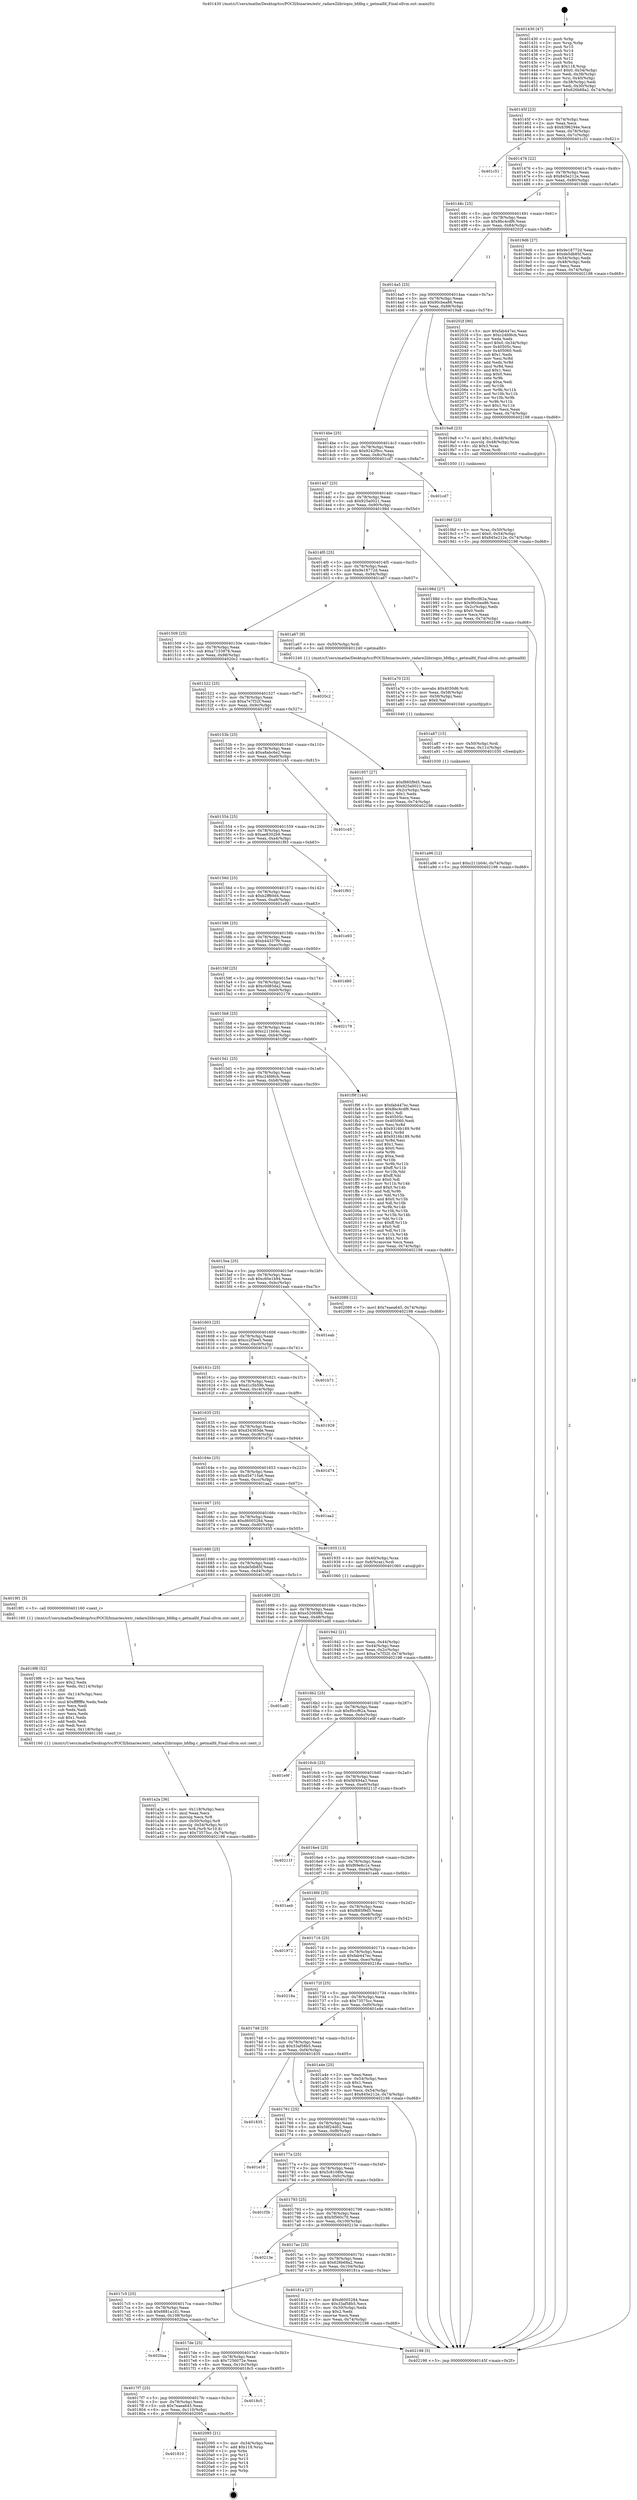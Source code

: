 digraph "0x401430" {
  label = "0x401430 (/mnt/c/Users/mathe/Desktop/tcc/POCII/binaries/extr_radare2libriopio_bfdbg.c_getmalfd_Final-ollvm.out::main(0))"
  labelloc = "t"
  node[shape=record]

  Entry [label="",width=0.3,height=0.3,shape=circle,fillcolor=black,style=filled]
  "0x40145f" [label="{
     0x40145f [23]\l
     | [instrs]\l
     &nbsp;&nbsp;0x40145f \<+3\>: mov -0x74(%rbp),%eax\l
     &nbsp;&nbsp;0x401462 \<+2\>: mov %eax,%ecx\l
     &nbsp;&nbsp;0x401464 \<+6\>: sub $0x8396294e,%ecx\l
     &nbsp;&nbsp;0x40146a \<+3\>: mov %eax,-0x78(%rbp)\l
     &nbsp;&nbsp;0x40146d \<+3\>: mov %ecx,-0x7c(%rbp)\l
     &nbsp;&nbsp;0x401470 \<+6\>: je 0000000000401c51 \<main+0x821\>\l
  }"]
  "0x401c51" [label="{
     0x401c51\l
  }", style=dashed]
  "0x401476" [label="{
     0x401476 [22]\l
     | [instrs]\l
     &nbsp;&nbsp;0x401476 \<+5\>: jmp 000000000040147b \<main+0x4b\>\l
     &nbsp;&nbsp;0x40147b \<+3\>: mov -0x78(%rbp),%eax\l
     &nbsp;&nbsp;0x40147e \<+5\>: sub $0x845e212e,%eax\l
     &nbsp;&nbsp;0x401483 \<+3\>: mov %eax,-0x80(%rbp)\l
     &nbsp;&nbsp;0x401486 \<+6\>: je 00000000004019d6 \<main+0x5a6\>\l
  }"]
  Exit [label="",width=0.3,height=0.3,shape=circle,fillcolor=black,style=filled,peripheries=2]
  "0x4019d6" [label="{
     0x4019d6 [27]\l
     | [instrs]\l
     &nbsp;&nbsp;0x4019d6 \<+5\>: mov $0x9e18772d,%eax\l
     &nbsp;&nbsp;0x4019db \<+5\>: mov $0xde5db85f,%ecx\l
     &nbsp;&nbsp;0x4019e0 \<+3\>: mov -0x54(%rbp),%edx\l
     &nbsp;&nbsp;0x4019e3 \<+3\>: cmp -0x48(%rbp),%edx\l
     &nbsp;&nbsp;0x4019e6 \<+3\>: cmovl %ecx,%eax\l
     &nbsp;&nbsp;0x4019e9 \<+3\>: mov %eax,-0x74(%rbp)\l
     &nbsp;&nbsp;0x4019ec \<+5\>: jmp 0000000000402198 \<main+0xd68\>\l
  }"]
  "0x40148c" [label="{
     0x40148c [25]\l
     | [instrs]\l
     &nbsp;&nbsp;0x40148c \<+5\>: jmp 0000000000401491 \<main+0x61\>\l
     &nbsp;&nbsp;0x401491 \<+3\>: mov -0x78(%rbp),%eax\l
     &nbsp;&nbsp;0x401494 \<+5\>: sub $0x8bc4cdf6,%eax\l
     &nbsp;&nbsp;0x401499 \<+6\>: mov %eax,-0x84(%rbp)\l
     &nbsp;&nbsp;0x40149f \<+6\>: je 000000000040202f \<main+0xbff\>\l
  }"]
  "0x401810" [label="{
     0x401810\l
  }", style=dashed]
  "0x40202f" [label="{
     0x40202f [90]\l
     | [instrs]\l
     &nbsp;&nbsp;0x40202f \<+5\>: mov $0xfab447ec,%eax\l
     &nbsp;&nbsp;0x402034 \<+5\>: mov $0xc24fd6cb,%ecx\l
     &nbsp;&nbsp;0x402039 \<+2\>: xor %edx,%edx\l
     &nbsp;&nbsp;0x40203b \<+7\>: movl $0x0,-0x34(%rbp)\l
     &nbsp;&nbsp;0x402042 \<+7\>: mov 0x40505c,%esi\l
     &nbsp;&nbsp;0x402049 \<+7\>: mov 0x405060,%edi\l
     &nbsp;&nbsp;0x402050 \<+3\>: sub $0x1,%edx\l
     &nbsp;&nbsp;0x402053 \<+3\>: mov %esi,%r8d\l
     &nbsp;&nbsp;0x402056 \<+3\>: add %edx,%r8d\l
     &nbsp;&nbsp;0x402059 \<+4\>: imul %r8d,%esi\l
     &nbsp;&nbsp;0x40205d \<+3\>: and $0x1,%esi\l
     &nbsp;&nbsp;0x402060 \<+3\>: cmp $0x0,%esi\l
     &nbsp;&nbsp;0x402063 \<+4\>: sete %r9b\l
     &nbsp;&nbsp;0x402067 \<+3\>: cmp $0xa,%edi\l
     &nbsp;&nbsp;0x40206a \<+4\>: setl %r10b\l
     &nbsp;&nbsp;0x40206e \<+3\>: mov %r9b,%r11b\l
     &nbsp;&nbsp;0x402071 \<+3\>: and %r10b,%r11b\l
     &nbsp;&nbsp;0x402074 \<+3\>: xor %r10b,%r9b\l
     &nbsp;&nbsp;0x402077 \<+3\>: or %r9b,%r11b\l
     &nbsp;&nbsp;0x40207a \<+4\>: test $0x1,%r11b\l
     &nbsp;&nbsp;0x40207e \<+3\>: cmovne %ecx,%eax\l
     &nbsp;&nbsp;0x402081 \<+3\>: mov %eax,-0x74(%rbp)\l
     &nbsp;&nbsp;0x402084 \<+5\>: jmp 0000000000402198 \<main+0xd68\>\l
  }"]
  "0x4014a5" [label="{
     0x4014a5 [25]\l
     | [instrs]\l
     &nbsp;&nbsp;0x4014a5 \<+5\>: jmp 00000000004014aa \<main+0x7a\>\l
     &nbsp;&nbsp;0x4014aa \<+3\>: mov -0x78(%rbp),%eax\l
     &nbsp;&nbsp;0x4014ad \<+5\>: sub $0x90cbea86,%eax\l
     &nbsp;&nbsp;0x4014b2 \<+6\>: mov %eax,-0x88(%rbp)\l
     &nbsp;&nbsp;0x4014b8 \<+6\>: je 00000000004019a8 \<main+0x578\>\l
  }"]
  "0x402095" [label="{
     0x402095 [21]\l
     | [instrs]\l
     &nbsp;&nbsp;0x402095 \<+3\>: mov -0x34(%rbp),%eax\l
     &nbsp;&nbsp;0x402098 \<+7\>: add $0x118,%rsp\l
     &nbsp;&nbsp;0x40209f \<+1\>: pop %rbx\l
     &nbsp;&nbsp;0x4020a0 \<+2\>: pop %r12\l
     &nbsp;&nbsp;0x4020a2 \<+2\>: pop %r13\l
     &nbsp;&nbsp;0x4020a4 \<+2\>: pop %r14\l
     &nbsp;&nbsp;0x4020a6 \<+2\>: pop %r15\l
     &nbsp;&nbsp;0x4020a8 \<+1\>: pop %rbp\l
     &nbsp;&nbsp;0x4020a9 \<+1\>: ret\l
  }"]
  "0x4019a8" [label="{
     0x4019a8 [23]\l
     | [instrs]\l
     &nbsp;&nbsp;0x4019a8 \<+7\>: movl $0x1,-0x48(%rbp)\l
     &nbsp;&nbsp;0x4019af \<+4\>: movslq -0x48(%rbp),%rax\l
     &nbsp;&nbsp;0x4019b3 \<+4\>: shl $0x3,%rax\l
     &nbsp;&nbsp;0x4019b7 \<+3\>: mov %rax,%rdi\l
     &nbsp;&nbsp;0x4019ba \<+5\>: call 0000000000401050 \<malloc@plt\>\l
     | [calls]\l
     &nbsp;&nbsp;0x401050 \{1\} (unknown)\l
  }"]
  "0x4014be" [label="{
     0x4014be [25]\l
     | [instrs]\l
     &nbsp;&nbsp;0x4014be \<+5\>: jmp 00000000004014c3 \<main+0x93\>\l
     &nbsp;&nbsp;0x4014c3 \<+3\>: mov -0x78(%rbp),%eax\l
     &nbsp;&nbsp;0x4014c6 \<+5\>: sub $0x9242f9cc,%eax\l
     &nbsp;&nbsp;0x4014cb \<+6\>: mov %eax,-0x8c(%rbp)\l
     &nbsp;&nbsp;0x4014d1 \<+6\>: je 0000000000401cd7 \<main+0x8a7\>\l
  }"]
  "0x4017f7" [label="{
     0x4017f7 [25]\l
     | [instrs]\l
     &nbsp;&nbsp;0x4017f7 \<+5\>: jmp 00000000004017fc \<main+0x3cc\>\l
     &nbsp;&nbsp;0x4017fc \<+3\>: mov -0x78(%rbp),%eax\l
     &nbsp;&nbsp;0x4017ff \<+5\>: sub $0x7eaea645,%eax\l
     &nbsp;&nbsp;0x401804 \<+6\>: mov %eax,-0x110(%rbp)\l
     &nbsp;&nbsp;0x40180a \<+6\>: je 0000000000402095 \<main+0xc65\>\l
  }"]
  "0x401cd7" [label="{
     0x401cd7\l
  }", style=dashed]
  "0x4014d7" [label="{
     0x4014d7 [25]\l
     | [instrs]\l
     &nbsp;&nbsp;0x4014d7 \<+5\>: jmp 00000000004014dc \<main+0xac\>\l
     &nbsp;&nbsp;0x4014dc \<+3\>: mov -0x78(%rbp),%eax\l
     &nbsp;&nbsp;0x4014df \<+5\>: sub $0x925a0021,%eax\l
     &nbsp;&nbsp;0x4014e4 \<+6\>: mov %eax,-0x90(%rbp)\l
     &nbsp;&nbsp;0x4014ea \<+6\>: je 000000000040198d \<main+0x55d\>\l
  }"]
  "0x4018c5" [label="{
     0x4018c5\l
  }", style=dashed]
  "0x40198d" [label="{
     0x40198d [27]\l
     | [instrs]\l
     &nbsp;&nbsp;0x40198d \<+5\>: mov $0xf0ccf62a,%eax\l
     &nbsp;&nbsp;0x401992 \<+5\>: mov $0x90cbea86,%ecx\l
     &nbsp;&nbsp;0x401997 \<+3\>: mov -0x2c(%rbp),%edx\l
     &nbsp;&nbsp;0x40199a \<+3\>: cmp $0x0,%edx\l
     &nbsp;&nbsp;0x40199d \<+3\>: cmove %ecx,%eax\l
     &nbsp;&nbsp;0x4019a0 \<+3\>: mov %eax,-0x74(%rbp)\l
     &nbsp;&nbsp;0x4019a3 \<+5\>: jmp 0000000000402198 \<main+0xd68\>\l
  }"]
  "0x4014f0" [label="{
     0x4014f0 [25]\l
     | [instrs]\l
     &nbsp;&nbsp;0x4014f0 \<+5\>: jmp 00000000004014f5 \<main+0xc5\>\l
     &nbsp;&nbsp;0x4014f5 \<+3\>: mov -0x78(%rbp),%eax\l
     &nbsp;&nbsp;0x4014f8 \<+5\>: sub $0x9e18772d,%eax\l
     &nbsp;&nbsp;0x4014fd \<+6\>: mov %eax,-0x94(%rbp)\l
     &nbsp;&nbsp;0x401503 \<+6\>: je 0000000000401a67 \<main+0x637\>\l
  }"]
  "0x4017de" [label="{
     0x4017de [25]\l
     | [instrs]\l
     &nbsp;&nbsp;0x4017de \<+5\>: jmp 00000000004017e3 \<main+0x3b3\>\l
     &nbsp;&nbsp;0x4017e3 \<+3\>: mov -0x78(%rbp),%eax\l
     &nbsp;&nbsp;0x4017e6 \<+5\>: sub $0x7256072e,%eax\l
     &nbsp;&nbsp;0x4017eb \<+6\>: mov %eax,-0x10c(%rbp)\l
     &nbsp;&nbsp;0x4017f1 \<+6\>: je 00000000004018c5 \<main+0x495\>\l
  }"]
  "0x401a67" [label="{
     0x401a67 [9]\l
     | [instrs]\l
     &nbsp;&nbsp;0x401a67 \<+4\>: mov -0x50(%rbp),%rdi\l
     &nbsp;&nbsp;0x401a6b \<+5\>: call 0000000000401240 \<getmalfd\>\l
     | [calls]\l
     &nbsp;&nbsp;0x401240 \{1\} (/mnt/c/Users/mathe/Desktop/tcc/POCII/binaries/extr_radare2libriopio_bfdbg.c_getmalfd_Final-ollvm.out::getmalfd)\l
  }"]
  "0x401509" [label="{
     0x401509 [25]\l
     | [instrs]\l
     &nbsp;&nbsp;0x401509 \<+5\>: jmp 000000000040150e \<main+0xde\>\l
     &nbsp;&nbsp;0x40150e \<+3\>: mov -0x78(%rbp),%eax\l
     &nbsp;&nbsp;0x401511 \<+5\>: sub $0xa7153878,%eax\l
     &nbsp;&nbsp;0x401516 \<+6\>: mov %eax,-0x98(%rbp)\l
     &nbsp;&nbsp;0x40151c \<+6\>: je 00000000004020c2 \<main+0xc92\>\l
  }"]
  "0x4020aa" [label="{
     0x4020aa\l
  }", style=dashed]
  "0x4020c2" [label="{
     0x4020c2\l
  }", style=dashed]
  "0x401522" [label="{
     0x401522 [25]\l
     | [instrs]\l
     &nbsp;&nbsp;0x401522 \<+5\>: jmp 0000000000401527 \<main+0xf7\>\l
     &nbsp;&nbsp;0x401527 \<+3\>: mov -0x78(%rbp),%eax\l
     &nbsp;&nbsp;0x40152a \<+5\>: sub $0xa7e7f32f,%eax\l
     &nbsp;&nbsp;0x40152f \<+6\>: mov %eax,-0x9c(%rbp)\l
     &nbsp;&nbsp;0x401535 \<+6\>: je 0000000000401957 \<main+0x527\>\l
  }"]
  "0x401a96" [label="{
     0x401a96 [12]\l
     | [instrs]\l
     &nbsp;&nbsp;0x401a96 \<+7\>: movl $0xc211b04c,-0x74(%rbp)\l
     &nbsp;&nbsp;0x401a9d \<+5\>: jmp 0000000000402198 \<main+0xd68\>\l
  }"]
  "0x401957" [label="{
     0x401957 [27]\l
     | [instrs]\l
     &nbsp;&nbsp;0x401957 \<+5\>: mov $0xf885f9d5,%eax\l
     &nbsp;&nbsp;0x40195c \<+5\>: mov $0x925a0021,%ecx\l
     &nbsp;&nbsp;0x401961 \<+3\>: mov -0x2c(%rbp),%edx\l
     &nbsp;&nbsp;0x401964 \<+3\>: cmp $0x1,%edx\l
     &nbsp;&nbsp;0x401967 \<+3\>: cmovl %ecx,%eax\l
     &nbsp;&nbsp;0x40196a \<+3\>: mov %eax,-0x74(%rbp)\l
     &nbsp;&nbsp;0x40196d \<+5\>: jmp 0000000000402198 \<main+0xd68\>\l
  }"]
  "0x40153b" [label="{
     0x40153b [25]\l
     | [instrs]\l
     &nbsp;&nbsp;0x40153b \<+5\>: jmp 0000000000401540 \<main+0x110\>\l
     &nbsp;&nbsp;0x401540 \<+3\>: mov -0x78(%rbp),%eax\l
     &nbsp;&nbsp;0x401543 \<+5\>: sub $0xa8abc6e2,%eax\l
     &nbsp;&nbsp;0x401548 \<+6\>: mov %eax,-0xa0(%rbp)\l
     &nbsp;&nbsp;0x40154e \<+6\>: je 0000000000401c45 \<main+0x815\>\l
  }"]
  "0x401a87" [label="{
     0x401a87 [15]\l
     | [instrs]\l
     &nbsp;&nbsp;0x401a87 \<+4\>: mov -0x50(%rbp),%rdi\l
     &nbsp;&nbsp;0x401a8b \<+6\>: mov %eax,-0x11c(%rbp)\l
     &nbsp;&nbsp;0x401a91 \<+5\>: call 0000000000401030 \<free@plt\>\l
     | [calls]\l
     &nbsp;&nbsp;0x401030 \{1\} (unknown)\l
  }"]
  "0x401c45" [label="{
     0x401c45\l
  }", style=dashed]
  "0x401554" [label="{
     0x401554 [25]\l
     | [instrs]\l
     &nbsp;&nbsp;0x401554 \<+5\>: jmp 0000000000401559 \<main+0x129\>\l
     &nbsp;&nbsp;0x401559 \<+3\>: mov -0x78(%rbp),%eax\l
     &nbsp;&nbsp;0x40155c \<+5\>: sub $0xae8302b9,%eax\l
     &nbsp;&nbsp;0x401561 \<+6\>: mov %eax,-0xa4(%rbp)\l
     &nbsp;&nbsp;0x401567 \<+6\>: je 0000000000401f93 \<main+0xb63\>\l
  }"]
  "0x401a70" [label="{
     0x401a70 [23]\l
     | [instrs]\l
     &nbsp;&nbsp;0x401a70 \<+10\>: movabs $0x4030d6,%rdi\l
     &nbsp;&nbsp;0x401a7a \<+3\>: mov %eax,-0x58(%rbp)\l
     &nbsp;&nbsp;0x401a7d \<+3\>: mov -0x58(%rbp),%esi\l
     &nbsp;&nbsp;0x401a80 \<+2\>: mov $0x0,%al\l
     &nbsp;&nbsp;0x401a82 \<+5\>: call 0000000000401040 \<printf@plt\>\l
     | [calls]\l
     &nbsp;&nbsp;0x401040 \{1\} (unknown)\l
  }"]
  "0x401f93" [label="{
     0x401f93\l
  }", style=dashed]
  "0x40156d" [label="{
     0x40156d [25]\l
     | [instrs]\l
     &nbsp;&nbsp;0x40156d \<+5\>: jmp 0000000000401572 \<main+0x142\>\l
     &nbsp;&nbsp;0x401572 \<+3\>: mov -0x78(%rbp),%eax\l
     &nbsp;&nbsp;0x401575 \<+5\>: sub $0xb2ff60d4,%eax\l
     &nbsp;&nbsp;0x40157a \<+6\>: mov %eax,-0xa8(%rbp)\l
     &nbsp;&nbsp;0x401580 \<+6\>: je 0000000000401e93 \<main+0xa63\>\l
  }"]
  "0x401a2a" [label="{
     0x401a2a [36]\l
     | [instrs]\l
     &nbsp;&nbsp;0x401a2a \<+6\>: mov -0x118(%rbp),%ecx\l
     &nbsp;&nbsp;0x401a30 \<+3\>: imul %eax,%ecx\l
     &nbsp;&nbsp;0x401a33 \<+3\>: movslq %ecx,%r8\l
     &nbsp;&nbsp;0x401a36 \<+4\>: mov -0x50(%rbp),%r9\l
     &nbsp;&nbsp;0x401a3a \<+4\>: movslq -0x54(%rbp),%r10\l
     &nbsp;&nbsp;0x401a3e \<+4\>: mov %r8,(%r9,%r10,8)\l
     &nbsp;&nbsp;0x401a42 \<+7\>: movl $0x73575cc,-0x74(%rbp)\l
     &nbsp;&nbsp;0x401a49 \<+5\>: jmp 0000000000402198 \<main+0xd68\>\l
  }"]
  "0x401e93" [label="{
     0x401e93\l
  }", style=dashed]
  "0x401586" [label="{
     0x401586 [25]\l
     | [instrs]\l
     &nbsp;&nbsp;0x401586 \<+5\>: jmp 000000000040158b \<main+0x15b\>\l
     &nbsp;&nbsp;0x40158b \<+3\>: mov -0x78(%rbp),%eax\l
     &nbsp;&nbsp;0x40158e \<+5\>: sub $0xb44337f9,%eax\l
     &nbsp;&nbsp;0x401593 \<+6\>: mov %eax,-0xac(%rbp)\l
     &nbsp;&nbsp;0x401599 \<+6\>: je 0000000000401d80 \<main+0x950\>\l
  }"]
  "0x4019f6" [label="{
     0x4019f6 [52]\l
     | [instrs]\l
     &nbsp;&nbsp;0x4019f6 \<+2\>: xor %ecx,%ecx\l
     &nbsp;&nbsp;0x4019f8 \<+5\>: mov $0x2,%edx\l
     &nbsp;&nbsp;0x4019fd \<+6\>: mov %edx,-0x114(%rbp)\l
     &nbsp;&nbsp;0x401a03 \<+1\>: cltd\l
     &nbsp;&nbsp;0x401a04 \<+6\>: mov -0x114(%rbp),%esi\l
     &nbsp;&nbsp;0x401a0a \<+2\>: idiv %esi\l
     &nbsp;&nbsp;0x401a0c \<+6\>: imul $0xfffffffe,%edx,%edx\l
     &nbsp;&nbsp;0x401a12 \<+2\>: mov %ecx,%edi\l
     &nbsp;&nbsp;0x401a14 \<+2\>: sub %edx,%edi\l
     &nbsp;&nbsp;0x401a16 \<+2\>: mov %ecx,%edx\l
     &nbsp;&nbsp;0x401a18 \<+3\>: sub $0x1,%edx\l
     &nbsp;&nbsp;0x401a1b \<+2\>: add %edx,%edi\l
     &nbsp;&nbsp;0x401a1d \<+2\>: sub %edi,%ecx\l
     &nbsp;&nbsp;0x401a1f \<+6\>: mov %ecx,-0x118(%rbp)\l
     &nbsp;&nbsp;0x401a25 \<+5\>: call 0000000000401160 \<next_i\>\l
     | [calls]\l
     &nbsp;&nbsp;0x401160 \{1\} (/mnt/c/Users/mathe/Desktop/tcc/POCII/binaries/extr_radare2libriopio_bfdbg.c_getmalfd_Final-ollvm.out::next_i)\l
  }"]
  "0x401d80" [label="{
     0x401d80\l
  }", style=dashed]
  "0x40159f" [label="{
     0x40159f [25]\l
     | [instrs]\l
     &nbsp;&nbsp;0x40159f \<+5\>: jmp 00000000004015a4 \<main+0x174\>\l
     &nbsp;&nbsp;0x4015a4 \<+3\>: mov -0x78(%rbp),%eax\l
     &nbsp;&nbsp;0x4015a7 \<+5\>: sub $0xc0d85da2,%eax\l
     &nbsp;&nbsp;0x4015ac \<+6\>: mov %eax,-0xb0(%rbp)\l
     &nbsp;&nbsp;0x4015b2 \<+6\>: je 0000000000402179 \<main+0xd49\>\l
  }"]
  "0x4019bf" [label="{
     0x4019bf [23]\l
     | [instrs]\l
     &nbsp;&nbsp;0x4019bf \<+4\>: mov %rax,-0x50(%rbp)\l
     &nbsp;&nbsp;0x4019c3 \<+7\>: movl $0x0,-0x54(%rbp)\l
     &nbsp;&nbsp;0x4019ca \<+7\>: movl $0x845e212e,-0x74(%rbp)\l
     &nbsp;&nbsp;0x4019d1 \<+5\>: jmp 0000000000402198 \<main+0xd68\>\l
  }"]
  "0x402179" [label="{
     0x402179\l
  }", style=dashed]
  "0x4015b8" [label="{
     0x4015b8 [25]\l
     | [instrs]\l
     &nbsp;&nbsp;0x4015b8 \<+5\>: jmp 00000000004015bd \<main+0x18d\>\l
     &nbsp;&nbsp;0x4015bd \<+3\>: mov -0x78(%rbp),%eax\l
     &nbsp;&nbsp;0x4015c0 \<+5\>: sub $0xc211b04c,%eax\l
     &nbsp;&nbsp;0x4015c5 \<+6\>: mov %eax,-0xb4(%rbp)\l
     &nbsp;&nbsp;0x4015cb \<+6\>: je 0000000000401f9f \<main+0xb6f\>\l
  }"]
  "0x401942" [label="{
     0x401942 [21]\l
     | [instrs]\l
     &nbsp;&nbsp;0x401942 \<+3\>: mov %eax,-0x44(%rbp)\l
     &nbsp;&nbsp;0x401945 \<+3\>: mov -0x44(%rbp),%eax\l
     &nbsp;&nbsp;0x401948 \<+3\>: mov %eax,-0x2c(%rbp)\l
     &nbsp;&nbsp;0x40194b \<+7\>: movl $0xa7e7f32f,-0x74(%rbp)\l
     &nbsp;&nbsp;0x401952 \<+5\>: jmp 0000000000402198 \<main+0xd68\>\l
  }"]
  "0x401f9f" [label="{
     0x401f9f [144]\l
     | [instrs]\l
     &nbsp;&nbsp;0x401f9f \<+5\>: mov $0xfab447ec,%eax\l
     &nbsp;&nbsp;0x401fa4 \<+5\>: mov $0x8bc4cdf6,%ecx\l
     &nbsp;&nbsp;0x401fa9 \<+2\>: mov $0x1,%dl\l
     &nbsp;&nbsp;0x401fab \<+7\>: mov 0x40505c,%esi\l
     &nbsp;&nbsp;0x401fb2 \<+7\>: mov 0x405060,%edi\l
     &nbsp;&nbsp;0x401fb9 \<+3\>: mov %esi,%r8d\l
     &nbsp;&nbsp;0x401fbc \<+7\>: sub $0x9316b189,%r8d\l
     &nbsp;&nbsp;0x401fc3 \<+4\>: sub $0x1,%r8d\l
     &nbsp;&nbsp;0x401fc7 \<+7\>: add $0x9316b189,%r8d\l
     &nbsp;&nbsp;0x401fce \<+4\>: imul %r8d,%esi\l
     &nbsp;&nbsp;0x401fd2 \<+3\>: and $0x1,%esi\l
     &nbsp;&nbsp;0x401fd5 \<+3\>: cmp $0x0,%esi\l
     &nbsp;&nbsp;0x401fd8 \<+4\>: sete %r9b\l
     &nbsp;&nbsp;0x401fdc \<+3\>: cmp $0xa,%edi\l
     &nbsp;&nbsp;0x401fdf \<+4\>: setl %r10b\l
     &nbsp;&nbsp;0x401fe3 \<+3\>: mov %r9b,%r11b\l
     &nbsp;&nbsp;0x401fe6 \<+4\>: xor $0xff,%r11b\l
     &nbsp;&nbsp;0x401fea \<+3\>: mov %r10b,%bl\l
     &nbsp;&nbsp;0x401fed \<+3\>: xor $0xff,%bl\l
     &nbsp;&nbsp;0x401ff0 \<+3\>: xor $0x0,%dl\l
     &nbsp;&nbsp;0x401ff3 \<+3\>: mov %r11b,%r14b\l
     &nbsp;&nbsp;0x401ff6 \<+4\>: and $0x0,%r14b\l
     &nbsp;&nbsp;0x401ffa \<+3\>: and %dl,%r9b\l
     &nbsp;&nbsp;0x401ffd \<+3\>: mov %bl,%r15b\l
     &nbsp;&nbsp;0x402000 \<+4\>: and $0x0,%r15b\l
     &nbsp;&nbsp;0x402004 \<+3\>: and %dl,%r10b\l
     &nbsp;&nbsp;0x402007 \<+3\>: or %r9b,%r14b\l
     &nbsp;&nbsp;0x40200a \<+3\>: or %r10b,%r15b\l
     &nbsp;&nbsp;0x40200d \<+3\>: xor %r15b,%r14b\l
     &nbsp;&nbsp;0x402010 \<+3\>: or %bl,%r11b\l
     &nbsp;&nbsp;0x402013 \<+4\>: xor $0xff,%r11b\l
     &nbsp;&nbsp;0x402017 \<+3\>: or $0x0,%dl\l
     &nbsp;&nbsp;0x40201a \<+3\>: and %dl,%r11b\l
     &nbsp;&nbsp;0x40201d \<+3\>: or %r11b,%r14b\l
     &nbsp;&nbsp;0x402020 \<+4\>: test $0x1,%r14b\l
     &nbsp;&nbsp;0x402024 \<+3\>: cmovne %ecx,%eax\l
     &nbsp;&nbsp;0x402027 \<+3\>: mov %eax,-0x74(%rbp)\l
     &nbsp;&nbsp;0x40202a \<+5\>: jmp 0000000000402198 \<main+0xd68\>\l
  }"]
  "0x4015d1" [label="{
     0x4015d1 [25]\l
     | [instrs]\l
     &nbsp;&nbsp;0x4015d1 \<+5\>: jmp 00000000004015d6 \<main+0x1a6\>\l
     &nbsp;&nbsp;0x4015d6 \<+3\>: mov -0x78(%rbp),%eax\l
     &nbsp;&nbsp;0x4015d9 \<+5\>: sub $0xc24fd6cb,%eax\l
     &nbsp;&nbsp;0x4015de \<+6\>: mov %eax,-0xb8(%rbp)\l
     &nbsp;&nbsp;0x4015e4 \<+6\>: je 0000000000402089 \<main+0xc59\>\l
  }"]
  "0x401430" [label="{
     0x401430 [47]\l
     | [instrs]\l
     &nbsp;&nbsp;0x401430 \<+1\>: push %rbp\l
     &nbsp;&nbsp;0x401431 \<+3\>: mov %rsp,%rbp\l
     &nbsp;&nbsp;0x401434 \<+2\>: push %r15\l
     &nbsp;&nbsp;0x401436 \<+2\>: push %r14\l
     &nbsp;&nbsp;0x401438 \<+2\>: push %r13\l
     &nbsp;&nbsp;0x40143a \<+2\>: push %r12\l
     &nbsp;&nbsp;0x40143c \<+1\>: push %rbx\l
     &nbsp;&nbsp;0x40143d \<+7\>: sub $0x118,%rsp\l
     &nbsp;&nbsp;0x401444 \<+7\>: movl $0x0,-0x34(%rbp)\l
     &nbsp;&nbsp;0x40144b \<+3\>: mov %edi,-0x38(%rbp)\l
     &nbsp;&nbsp;0x40144e \<+4\>: mov %rsi,-0x40(%rbp)\l
     &nbsp;&nbsp;0x401452 \<+3\>: mov -0x38(%rbp),%edi\l
     &nbsp;&nbsp;0x401455 \<+3\>: mov %edi,-0x30(%rbp)\l
     &nbsp;&nbsp;0x401458 \<+7\>: movl $0x626b68a2,-0x74(%rbp)\l
  }"]
  "0x402089" [label="{
     0x402089 [12]\l
     | [instrs]\l
     &nbsp;&nbsp;0x402089 \<+7\>: movl $0x7eaea645,-0x74(%rbp)\l
     &nbsp;&nbsp;0x402090 \<+5\>: jmp 0000000000402198 \<main+0xd68\>\l
  }"]
  "0x4015ea" [label="{
     0x4015ea [25]\l
     | [instrs]\l
     &nbsp;&nbsp;0x4015ea \<+5\>: jmp 00000000004015ef \<main+0x1bf\>\l
     &nbsp;&nbsp;0x4015ef \<+3\>: mov -0x78(%rbp),%eax\l
     &nbsp;&nbsp;0x4015f2 \<+5\>: sub $0xc60e1b94,%eax\l
     &nbsp;&nbsp;0x4015f7 \<+6\>: mov %eax,-0xbc(%rbp)\l
     &nbsp;&nbsp;0x4015fd \<+6\>: je 0000000000401eab \<main+0xa7b\>\l
  }"]
  "0x402198" [label="{
     0x402198 [5]\l
     | [instrs]\l
     &nbsp;&nbsp;0x402198 \<+5\>: jmp 000000000040145f \<main+0x2f\>\l
  }"]
  "0x401eab" [label="{
     0x401eab\l
  }", style=dashed]
  "0x401603" [label="{
     0x401603 [25]\l
     | [instrs]\l
     &nbsp;&nbsp;0x401603 \<+5\>: jmp 0000000000401608 \<main+0x1d8\>\l
     &nbsp;&nbsp;0x401608 \<+3\>: mov -0x78(%rbp),%eax\l
     &nbsp;&nbsp;0x40160b \<+5\>: sub $0xcc2f3ee5,%eax\l
     &nbsp;&nbsp;0x401610 \<+6\>: mov %eax,-0xc0(%rbp)\l
     &nbsp;&nbsp;0x401616 \<+6\>: je 0000000000401b71 \<main+0x741\>\l
  }"]
  "0x4017c5" [label="{
     0x4017c5 [25]\l
     | [instrs]\l
     &nbsp;&nbsp;0x4017c5 \<+5\>: jmp 00000000004017ca \<main+0x39a\>\l
     &nbsp;&nbsp;0x4017ca \<+3\>: mov -0x78(%rbp),%eax\l
     &nbsp;&nbsp;0x4017cd \<+5\>: sub $0x6881a1d1,%eax\l
     &nbsp;&nbsp;0x4017d2 \<+6\>: mov %eax,-0x108(%rbp)\l
     &nbsp;&nbsp;0x4017d8 \<+6\>: je 00000000004020aa \<main+0xc7a\>\l
  }"]
  "0x401b71" [label="{
     0x401b71\l
  }", style=dashed]
  "0x40161c" [label="{
     0x40161c [25]\l
     | [instrs]\l
     &nbsp;&nbsp;0x40161c \<+5\>: jmp 0000000000401621 \<main+0x1f1\>\l
     &nbsp;&nbsp;0x401621 \<+3\>: mov -0x78(%rbp),%eax\l
     &nbsp;&nbsp;0x401624 \<+5\>: sub $0xd1c5b59b,%eax\l
     &nbsp;&nbsp;0x401629 \<+6\>: mov %eax,-0xc4(%rbp)\l
     &nbsp;&nbsp;0x40162f \<+6\>: je 0000000000401929 \<main+0x4f9\>\l
  }"]
  "0x40181a" [label="{
     0x40181a [27]\l
     | [instrs]\l
     &nbsp;&nbsp;0x40181a \<+5\>: mov $0xd6005284,%eax\l
     &nbsp;&nbsp;0x40181f \<+5\>: mov $0x33af58b5,%ecx\l
     &nbsp;&nbsp;0x401824 \<+3\>: mov -0x30(%rbp),%edx\l
     &nbsp;&nbsp;0x401827 \<+3\>: cmp $0x2,%edx\l
     &nbsp;&nbsp;0x40182a \<+3\>: cmovne %ecx,%eax\l
     &nbsp;&nbsp;0x40182d \<+3\>: mov %eax,-0x74(%rbp)\l
     &nbsp;&nbsp;0x401830 \<+5\>: jmp 0000000000402198 \<main+0xd68\>\l
  }"]
  "0x401929" [label="{
     0x401929\l
  }", style=dashed]
  "0x401635" [label="{
     0x401635 [25]\l
     | [instrs]\l
     &nbsp;&nbsp;0x401635 \<+5\>: jmp 000000000040163a \<main+0x20a\>\l
     &nbsp;&nbsp;0x40163a \<+3\>: mov -0x78(%rbp),%eax\l
     &nbsp;&nbsp;0x40163d \<+5\>: sub $0xd34365de,%eax\l
     &nbsp;&nbsp;0x401642 \<+6\>: mov %eax,-0xc8(%rbp)\l
     &nbsp;&nbsp;0x401648 \<+6\>: je 0000000000401d74 \<main+0x944\>\l
  }"]
  "0x4017ac" [label="{
     0x4017ac [25]\l
     | [instrs]\l
     &nbsp;&nbsp;0x4017ac \<+5\>: jmp 00000000004017b1 \<main+0x381\>\l
     &nbsp;&nbsp;0x4017b1 \<+3\>: mov -0x78(%rbp),%eax\l
     &nbsp;&nbsp;0x4017b4 \<+5\>: sub $0x626b68a2,%eax\l
     &nbsp;&nbsp;0x4017b9 \<+6\>: mov %eax,-0x104(%rbp)\l
     &nbsp;&nbsp;0x4017bf \<+6\>: je 000000000040181a \<main+0x3ea\>\l
  }"]
  "0x401d74" [label="{
     0x401d74\l
  }", style=dashed]
  "0x40164e" [label="{
     0x40164e [25]\l
     | [instrs]\l
     &nbsp;&nbsp;0x40164e \<+5\>: jmp 0000000000401653 \<main+0x223\>\l
     &nbsp;&nbsp;0x401653 \<+3\>: mov -0x78(%rbp),%eax\l
     &nbsp;&nbsp;0x401656 \<+5\>: sub $0xd54715a6,%eax\l
     &nbsp;&nbsp;0x40165b \<+6\>: mov %eax,-0xcc(%rbp)\l
     &nbsp;&nbsp;0x401661 \<+6\>: je 0000000000401aa2 \<main+0x672\>\l
  }"]
  "0x40213e" [label="{
     0x40213e\l
  }", style=dashed]
  "0x401aa2" [label="{
     0x401aa2\l
  }", style=dashed]
  "0x401667" [label="{
     0x401667 [25]\l
     | [instrs]\l
     &nbsp;&nbsp;0x401667 \<+5\>: jmp 000000000040166c \<main+0x23c\>\l
     &nbsp;&nbsp;0x40166c \<+3\>: mov -0x78(%rbp),%eax\l
     &nbsp;&nbsp;0x40166f \<+5\>: sub $0xd6005284,%eax\l
     &nbsp;&nbsp;0x401674 \<+6\>: mov %eax,-0xd0(%rbp)\l
     &nbsp;&nbsp;0x40167a \<+6\>: je 0000000000401935 \<main+0x505\>\l
  }"]
  "0x401793" [label="{
     0x401793 [25]\l
     | [instrs]\l
     &nbsp;&nbsp;0x401793 \<+5\>: jmp 0000000000401798 \<main+0x368\>\l
     &nbsp;&nbsp;0x401798 \<+3\>: mov -0x78(%rbp),%eax\l
     &nbsp;&nbsp;0x40179b \<+5\>: sub $0x5f560c70,%eax\l
     &nbsp;&nbsp;0x4017a0 \<+6\>: mov %eax,-0x100(%rbp)\l
     &nbsp;&nbsp;0x4017a6 \<+6\>: je 000000000040213e \<main+0xd0e\>\l
  }"]
  "0x401935" [label="{
     0x401935 [13]\l
     | [instrs]\l
     &nbsp;&nbsp;0x401935 \<+4\>: mov -0x40(%rbp),%rax\l
     &nbsp;&nbsp;0x401939 \<+4\>: mov 0x8(%rax),%rdi\l
     &nbsp;&nbsp;0x40193d \<+5\>: call 0000000000401060 \<atoi@plt\>\l
     | [calls]\l
     &nbsp;&nbsp;0x401060 \{1\} (unknown)\l
  }"]
  "0x401680" [label="{
     0x401680 [25]\l
     | [instrs]\l
     &nbsp;&nbsp;0x401680 \<+5\>: jmp 0000000000401685 \<main+0x255\>\l
     &nbsp;&nbsp;0x401685 \<+3\>: mov -0x78(%rbp),%eax\l
     &nbsp;&nbsp;0x401688 \<+5\>: sub $0xde5db85f,%eax\l
     &nbsp;&nbsp;0x40168d \<+6\>: mov %eax,-0xd4(%rbp)\l
     &nbsp;&nbsp;0x401693 \<+6\>: je 00000000004019f1 \<main+0x5c1\>\l
  }"]
  "0x401f3b" [label="{
     0x401f3b\l
  }", style=dashed]
  "0x4019f1" [label="{
     0x4019f1 [5]\l
     | [instrs]\l
     &nbsp;&nbsp;0x4019f1 \<+5\>: call 0000000000401160 \<next_i\>\l
     | [calls]\l
     &nbsp;&nbsp;0x401160 \{1\} (/mnt/c/Users/mathe/Desktop/tcc/POCII/binaries/extr_radare2libriopio_bfdbg.c_getmalfd_Final-ollvm.out::next_i)\l
  }"]
  "0x401699" [label="{
     0x401699 [25]\l
     | [instrs]\l
     &nbsp;&nbsp;0x401699 \<+5\>: jmp 000000000040169e \<main+0x26e\>\l
     &nbsp;&nbsp;0x40169e \<+3\>: mov -0x78(%rbp),%eax\l
     &nbsp;&nbsp;0x4016a1 \<+5\>: sub $0xe520698b,%eax\l
     &nbsp;&nbsp;0x4016a6 \<+6\>: mov %eax,-0xd8(%rbp)\l
     &nbsp;&nbsp;0x4016ac \<+6\>: je 0000000000401ad0 \<main+0x6a0\>\l
  }"]
  "0x40177a" [label="{
     0x40177a [25]\l
     | [instrs]\l
     &nbsp;&nbsp;0x40177a \<+5\>: jmp 000000000040177f \<main+0x34f\>\l
     &nbsp;&nbsp;0x40177f \<+3\>: mov -0x78(%rbp),%eax\l
     &nbsp;&nbsp;0x401782 \<+5\>: sub $0x5c8108fe,%eax\l
     &nbsp;&nbsp;0x401787 \<+6\>: mov %eax,-0xfc(%rbp)\l
     &nbsp;&nbsp;0x40178d \<+6\>: je 0000000000401f3b \<main+0xb0b\>\l
  }"]
  "0x401ad0" [label="{
     0x401ad0\l
  }", style=dashed]
  "0x4016b2" [label="{
     0x4016b2 [25]\l
     | [instrs]\l
     &nbsp;&nbsp;0x4016b2 \<+5\>: jmp 00000000004016b7 \<main+0x287\>\l
     &nbsp;&nbsp;0x4016b7 \<+3\>: mov -0x78(%rbp),%eax\l
     &nbsp;&nbsp;0x4016ba \<+5\>: sub $0xf0ccf62a,%eax\l
     &nbsp;&nbsp;0x4016bf \<+6\>: mov %eax,-0xdc(%rbp)\l
     &nbsp;&nbsp;0x4016c5 \<+6\>: je 0000000000401e9f \<main+0xa6f\>\l
  }"]
  "0x401e10" [label="{
     0x401e10\l
  }", style=dashed]
  "0x401e9f" [label="{
     0x401e9f\l
  }", style=dashed]
  "0x4016cb" [label="{
     0x4016cb [25]\l
     | [instrs]\l
     &nbsp;&nbsp;0x4016cb \<+5\>: jmp 00000000004016d0 \<main+0x2a0\>\l
     &nbsp;&nbsp;0x4016d0 \<+3\>: mov -0x78(%rbp),%eax\l
     &nbsp;&nbsp;0x4016d3 \<+5\>: sub $0xf4f494a3,%eax\l
     &nbsp;&nbsp;0x4016d8 \<+6\>: mov %eax,-0xe0(%rbp)\l
     &nbsp;&nbsp;0x4016de \<+6\>: je 000000000040211f \<main+0xcef\>\l
  }"]
  "0x401761" [label="{
     0x401761 [25]\l
     | [instrs]\l
     &nbsp;&nbsp;0x401761 \<+5\>: jmp 0000000000401766 \<main+0x336\>\l
     &nbsp;&nbsp;0x401766 \<+3\>: mov -0x78(%rbp),%eax\l
     &nbsp;&nbsp;0x401769 \<+5\>: sub $0x58f24d02,%eax\l
     &nbsp;&nbsp;0x40176e \<+6\>: mov %eax,-0xf8(%rbp)\l
     &nbsp;&nbsp;0x401774 \<+6\>: je 0000000000401e10 \<main+0x9e0\>\l
  }"]
  "0x40211f" [label="{
     0x40211f\l
  }", style=dashed]
  "0x4016e4" [label="{
     0x4016e4 [25]\l
     | [instrs]\l
     &nbsp;&nbsp;0x4016e4 \<+5\>: jmp 00000000004016e9 \<main+0x2b9\>\l
     &nbsp;&nbsp;0x4016e9 \<+3\>: mov -0x78(%rbp),%eax\l
     &nbsp;&nbsp;0x4016ec \<+5\>: sub $0xf69e8c1e,%eax\l
     &nbsp;&nbsp;0x4016f1 \<+6\>: mov %eax,-0xe4(%rbp)\l
     &nbsp;&nbsp;0x4016f7 \<+6\>: je 0000000000401aeb \<main+0x6bb\>\l
  }"]
  "0x401835" [label="{
     0x401835\l
  }", style=dashed]
  "0x401aeb" [label="{
     0x401aeb\l
  }", style=dashed]
  "0x4016fd" [label="{
     0x4016fd [25]\l
     | [instrs]\l
     &nbsp;&nbsp;0x4016fd \<+5\>: jmp 0000000000401702 \<main+0x2d2\>\l
     &nbsp;&nbsp;0x401702 \<+3\>: mov -0x78(%rbp),%eax\l
     &nbsp;&nbsp;0x401705 \<+5\>: sub $0xf885f9d5,%eax\l
     &nbsp;&nbsp;0x40170a \<+6\>: mov %eax,-0xe8(%rbp)\l
     &nbsp;&nbsp;0x401710 \<+6\>: je 0000000000401972 \<main+0x542\>\l
  }"]
  "0x401748" [label="{
     0x401748 [25]\l
     | [instrs]\l
     &nbsp;&nbsp;0x401748 \<+5\>: jmp 000000000040174d \<main+0x31d\>\l
     &nbsp;&nbsp;0x40174d \<+3\>: mov -0x78(%rbp),%eax\l
     &nbsp;&nbsp;0x401750 \<+5\>: sub $0x33af58b5,%eax\l
     &nbsp;&nbsp;0x401755 \<+6\>: mov %eax,-0xf4(%rbp)\l
     &nbsp;&nbsp;0x40175b \<+6\>: je 0000000000401835 \<main+0x405\>\l
  }"]
  "0x401972" [label="{
     0x401972\l
  }", style=dashed]
  "0x401716" [label="{
     0x401716 [25]\l
     | [instrs]\l
     &nbsp;&nbsp;0x401716 \<+5\>: jmp 000000000040171b \<main+0x2eb\>\l
     &nbsp;&nbsp;0x40171b \<+3\>: mov -0x78(%rbp),%eax\l
     &nbsp;&nbsp;0x40171e \<+5\>: sub $0xfab447ec,%eax\l
     &nbsp;&nbsp;0x401723 \<+6\>: mov %eax,-0xec(%rbp)\l
     &nbsp;&nbsp;0x401729 \<+6\>: je 000000000040218a \<main+0xd5a\>\l
  }"]
  "0x401a4e" [label="{
     0x401a4e [25]\l
     | [instrs]\l
     &nbsp;&nbsp;0x401a4e \<+2\>: xor %eax,%eax\l
     &nbsp;&nbsp;0x401a50 \<+3\>: mov -0x54(%rbp),%ecx\l
     &nbsp;&nbsp;0x401a53 \<+3\>: sub $0x1,%eax\l
     &nbsp;&nbsp;0x401a56 \<+2\>: sub %eax,%ecx\l
     &nbsp;&nbsp;0x401a58 \<+3\>: mov %ecx,-0x54(%rbp)\l
     &nbsp;&nbsp;0x401a5b \<+7\>: movl $0x845e212e,-0x74(%rbp)\l
     &nbsp;&nbsp;0x401a62 \<+5\>: jmp 0000000000402198 \<main+0xd68\>\l
  }"]
  "0x40218a" [label="{
     0x40218a\l
  }", style=dashed]
  "0x40172f" [label="{
     0x40172f [25]\l
     | [instrs]\l
     &nbsp;&nbsp;0x40172f \<+5\>: jmp 0000000000401734 \<main+0x304\>\l
     &nbsp;&nbsp;0x401734 \<+3\>: mov -0x78(%rbp),%eax\l
     &nbsp;&nbsp;0x401737 \<+5\>: sub $0x73575cc,%eax\l
     &nbsp;&nbsp;0x40173c \<+6\>: mov %eax,-0xf0(%rbp)\l
     &nbsp;&nbsp;0x401742 \<+6\>: je 0000000000401a4e \<main+0x61e\>\l
  }"]
  Entry -> "0x401430" [label=" 1"]
  "0x40145f" -> "0x401c51" [label=" 0"]
  "0x40145f" -> "0x401476" [label=" 14"]
  "0x402095" -> Exit [label=" 1"]
  "0x401476" -> "0x4019d6" [label=" 2"]
  "0x401476" -> "0x40148c" [label=" 12"]
  "0x4017f7" -> "0x401810" [label=" 0"]
  "0x40148c" -> "0x40202f" [label=" 1"]
  "0x40148c" -> "0x4014a5" [label=" 11"]
  "0x4017f7" -> "0x402095" [label=" 1"]
  "0x4014a5" -> "0x4019a8" [label=" 1"]
  "0x4014a5" -> "0x4014be" [label=" 10"]
  "0x4017de" -> "0x4017f7" [label=" 1"]
  "0x4014be" -> "0x401cd7" [label=" 0"]
  "0x4014be" -> "0x4014d7" [label=" 10"]
  "0x4017de" -> "0x4018c5" [label=" 0"]
  "0x4014d7" -> "0x40198d" [label=" 1"]
  "0x4014d7" -> "0x4014f0" [label=" 9"]
  "0x4017c5" -> "0x4017de" [label=" 1"]
  "0x4014f0" -> "0x401a67" [label=" 1"]
  "0x4014f0" -> "0x401509" [label=" 8"]
  "0x4017c5" -> "0x4020aa" [label=" 0"]
  "0x401509" -> "0x4020c2" [label=" 0"]
  "0x401509" -> "0x401522" [label=" 8"]
  "0x402089" -> "0x402198" [label=" 1"]
  "0x401522" -> "0x401957" [label=" 1"]
  "0x401522" -> "0x40153b" [label=" 7"]
  "0x40202f" -> "0x402198" [label=" 1"]
  "0x40153b" -> "0x401c45" [label=" 0"]
  "0x40153b" -> "0x401554" [label=" 7"]
  "0x401f9f" -> "0x402198" [label=" 1"]
  "0x401554" -> "0x401f93" [label=" 0"]
  "0x401554" -> "0x40156d" [label=" 7"]
  "0x401a96" -> "0x402198" [label=" 1"]
  "0x40156d" -> "0x401e93" [label=" 0"]
  "0x40156d" -> "0x401586" [label=" 7"]
  "0x401a87" -> "0x401a96" [label=" 1"]
  "0x401586" -> "0x401d80" [label=" 0"]
  "0x401586" -> "0x40159f" [label=" 7"]
  "0x401a70" -> "0x401a87" [label=" 1"]
  "0x40159f" -> "0x402179" [label=" 0"]
  "0x40159f" -> "0x4015b8" [label=" 7"]
  "0x401a67" -> "0x401a70" [label=" 1"]
  "0x4015b8" -> "0x401f9f" [label=" 1"]
  "0x4015b8" -> "0x4015d1" [label=" 6"]
  "0x401a4e" -> "0x402198" [label=" 1"]
  "0x4015d1" -> "0x402089" [label=" 1"]
  "0x4015d1" -> "0x4015ea" [label=" 5"]
  "0x401a2a" -> "0x402198" [label=" 1"]
  "0x4015ea" -> "0x401eab" [label=" 0"]
  "0x4015ea" -> "0x401603" [label=" 5"]
  "0x4019f6" -> "0x401a2a" [label=" 1"]
  "0x401603" -> "0x401b71" [label=" 0"]
  "0x401603" -> "0x40161c" [label=" 5"]
  "0x4019f1" -> "0x4019f6" [label=" 1"]
  "0x40161c" -> "0x401929" [label=" 0"]
  "0x40161c" -> "0x401635" [label=" 5"]
  "0x4019d6" -> "0x402198" [label=" 2"]
  "0x401635" -> "0x401d74" [label=" 0"]
  "0x401635" -> "0x40164e" [label=" 5"]
  "0x4019a8" -> "0x4019bf" [label=" 1"]
  "0x40164e" -> "0x401aa2" [label=" 0"]
  "0x40164e" -> "0x401667" [label=" 5"]
  "0x40198d" -> "0x402198" [label=" 1"]
  "0x401667" -> "0x401935" [label=" 1"]
  "0x401667" -> "0x401680" [label=" 4"]
  "0x401942" -> "0x402198" [label=" 1"]
  "0x401680" -> "0x4019f1" [label=" 1"]
  "0x401680" -> "0x401699" [label=" 3"]
  "0x401935" -> "0x401942" [label=" 1"]
  "0x401699" -> "0x401ad0" [label=" 0"]
  "0x401699" -> "0x4016b2" [label=" 3"]
  "0x401430" -> "0x40145f" [label=" 1"]
  "0x4016b2" -> "0x401e9f" [label=" 0"]
  "0x4016b2" -> "0x4016cb" [label=" 3"]
  "0x40181a" -> "0x402198" [label=" 1"]
  "0x4016cb" -> "0x40211f" [label=" 0"]
  "0x4016cb" -> "0x4016e4" [label=" 3"]
  "0x4017ac" -> "0x40181a" [label=" 1"]
  "0x4016e4" -> "0x401aeb" [label=" 0"]
  "0x4016e4" -> "0x4016fd" [label=" 3"]
  "0x4019bf" -> "0x402198" [label=" 1"]
  "0x4016fd" -> "0x401972" [label=" 0"]
  "0x4016fd" -> "0x401716" [label=" 3"]
  "0x401793" -> "0x40213e" [label=" 0"]
  "0x401716" -> "0x40218a" [label=" 0"]
  "0x401716" -> "0x40172f" [label=" 3"]
  "0x401957" -> "0x402198" [label=" 1"]
  "0x40172f" -> "0x401a4e" [label=" 1"]
  "0x40172f" -> "0x401748" [label=" 2"]
  "0x401793" -> "0x4017ac" [label=" 2"]
  "0x401748" -> "0x401835" [label=" 0"]
  "0x401748" -> "0x401761" [label=" 2"]
  "0x4017ac" -> "0x4017c5" [label=" 1"]
  "0x401761" -> "0x401e10" [label=" 0"]
  "0x401761" -> "0x40177a" [label=" 2"]
  "0x402198" -> "0x40145f" [label=" 13"]
  "0x40177a" -> "0x401f3b" [label=" 0"]
  "0x40177a" -> "0x401793" [label=" 2"]
}
